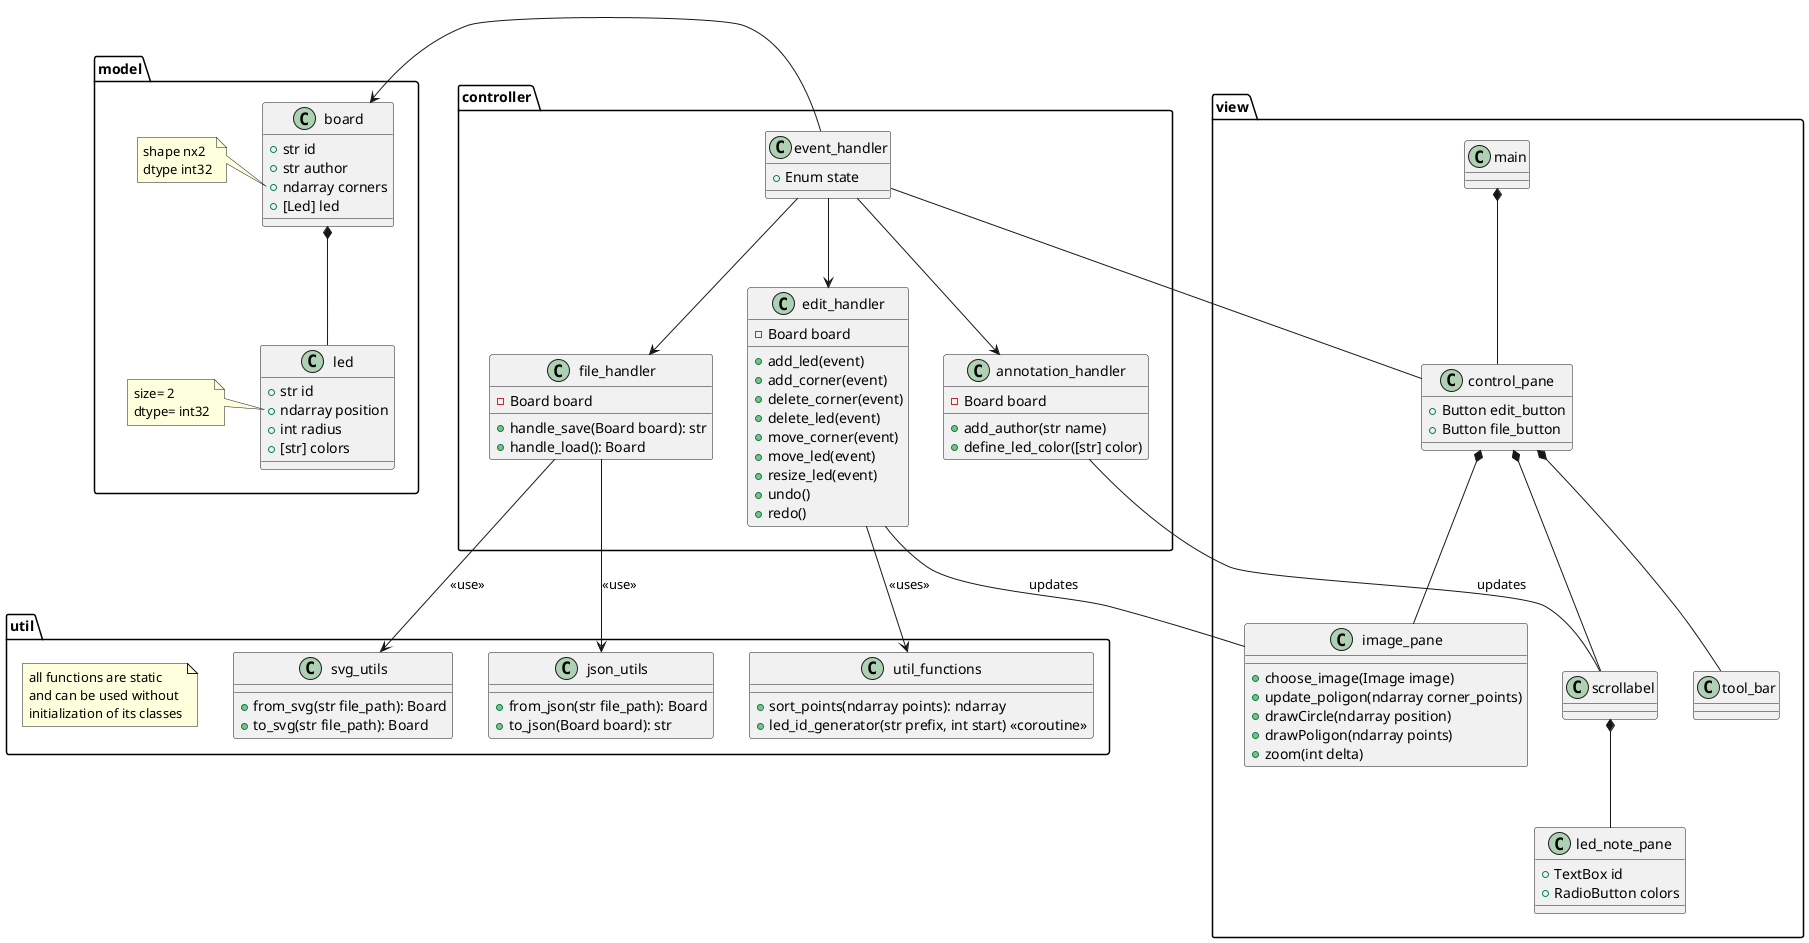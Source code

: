 @startuml





package util {

    class svg_utils {
        + from_svg(str file_path): Board
        + to_svg(str file_path): Board

    }
    class json_utils {
        + from_json(str file_path): Board
        + to_json(Board board): str
    }

    class util_functions {
        + sort_points(ndarray points): ndarray
        + led_id_generator(str prefix, int start) <<coroutine>>
    }

    note as N1
    all functions are static
    and can be used without
    initialization of its classes
    end note

}

package view {
    class main {}

    class control_pane {
        + Button edit_button
        + Button file_button

    }

    class image_pane {
        + choose_image(Image image)
        + update_poligon(ndarray corner_points)
        + drawCircle(ndarray position)
        + drawPoligon(ndarray points)
        + zoom(int delta)
    }

    class tool_bar {

    }

    class led_note_pane {
        + TextBox id
        + RadioButton colors
    }

    main *-- control_pane

    control_pane *-- image_pane

    control_pane *-- tool_bar
    control_pane *-- scrollabel
    scrollabel *-- led_note_pane





}

package controller {
    class file_handler {
        - Board board
        + handle_save(Board board): str
        + handle_load(): Board


    }

    class edit_handler {
        - Board board

        + add_led(event)
        + add_corner(event)
        + delete_corner(event)
        + delete_led(event)
        + move_corner(event)
        + move_led(event)
        + resize_led(event)
        + undo()
        + redo()

    }

    class annotation_handler {
        - Board board
        + add_author(str name)
        + define_led_color([str] color)


    }

    class event_handler{
        + Enum state



    }

    event_handler --> edit_handler
    event_handler --> annotation_handler
    event_handler --> file_handler







}

package model {
    class led {
        + str id
        + ndarray position
        + int radius
        + [str] colors
    }
    note left of led::position
    size= 2
    dtype= int32
    end note

    class board {
        + str id
        + str author
        + ndarray corners
        + [Led] led
    }

    note left of board::corners
    shape nx2
    dtype int32
    end note

    board *-d- led


}
control_pane --d-- event_handler
file_handler -d-> svg_utils: <<use>>
file_handler -d-> json_utils: <<use>>
edit_handler -d-> util_functions: <<uses>>
event_handler -l-> board

controller --[hidden]l-- model
view --[hidden]l-- model
edit_handler -- image_pane: updates
annotation_handler -- scrollabel: updates


@enduml